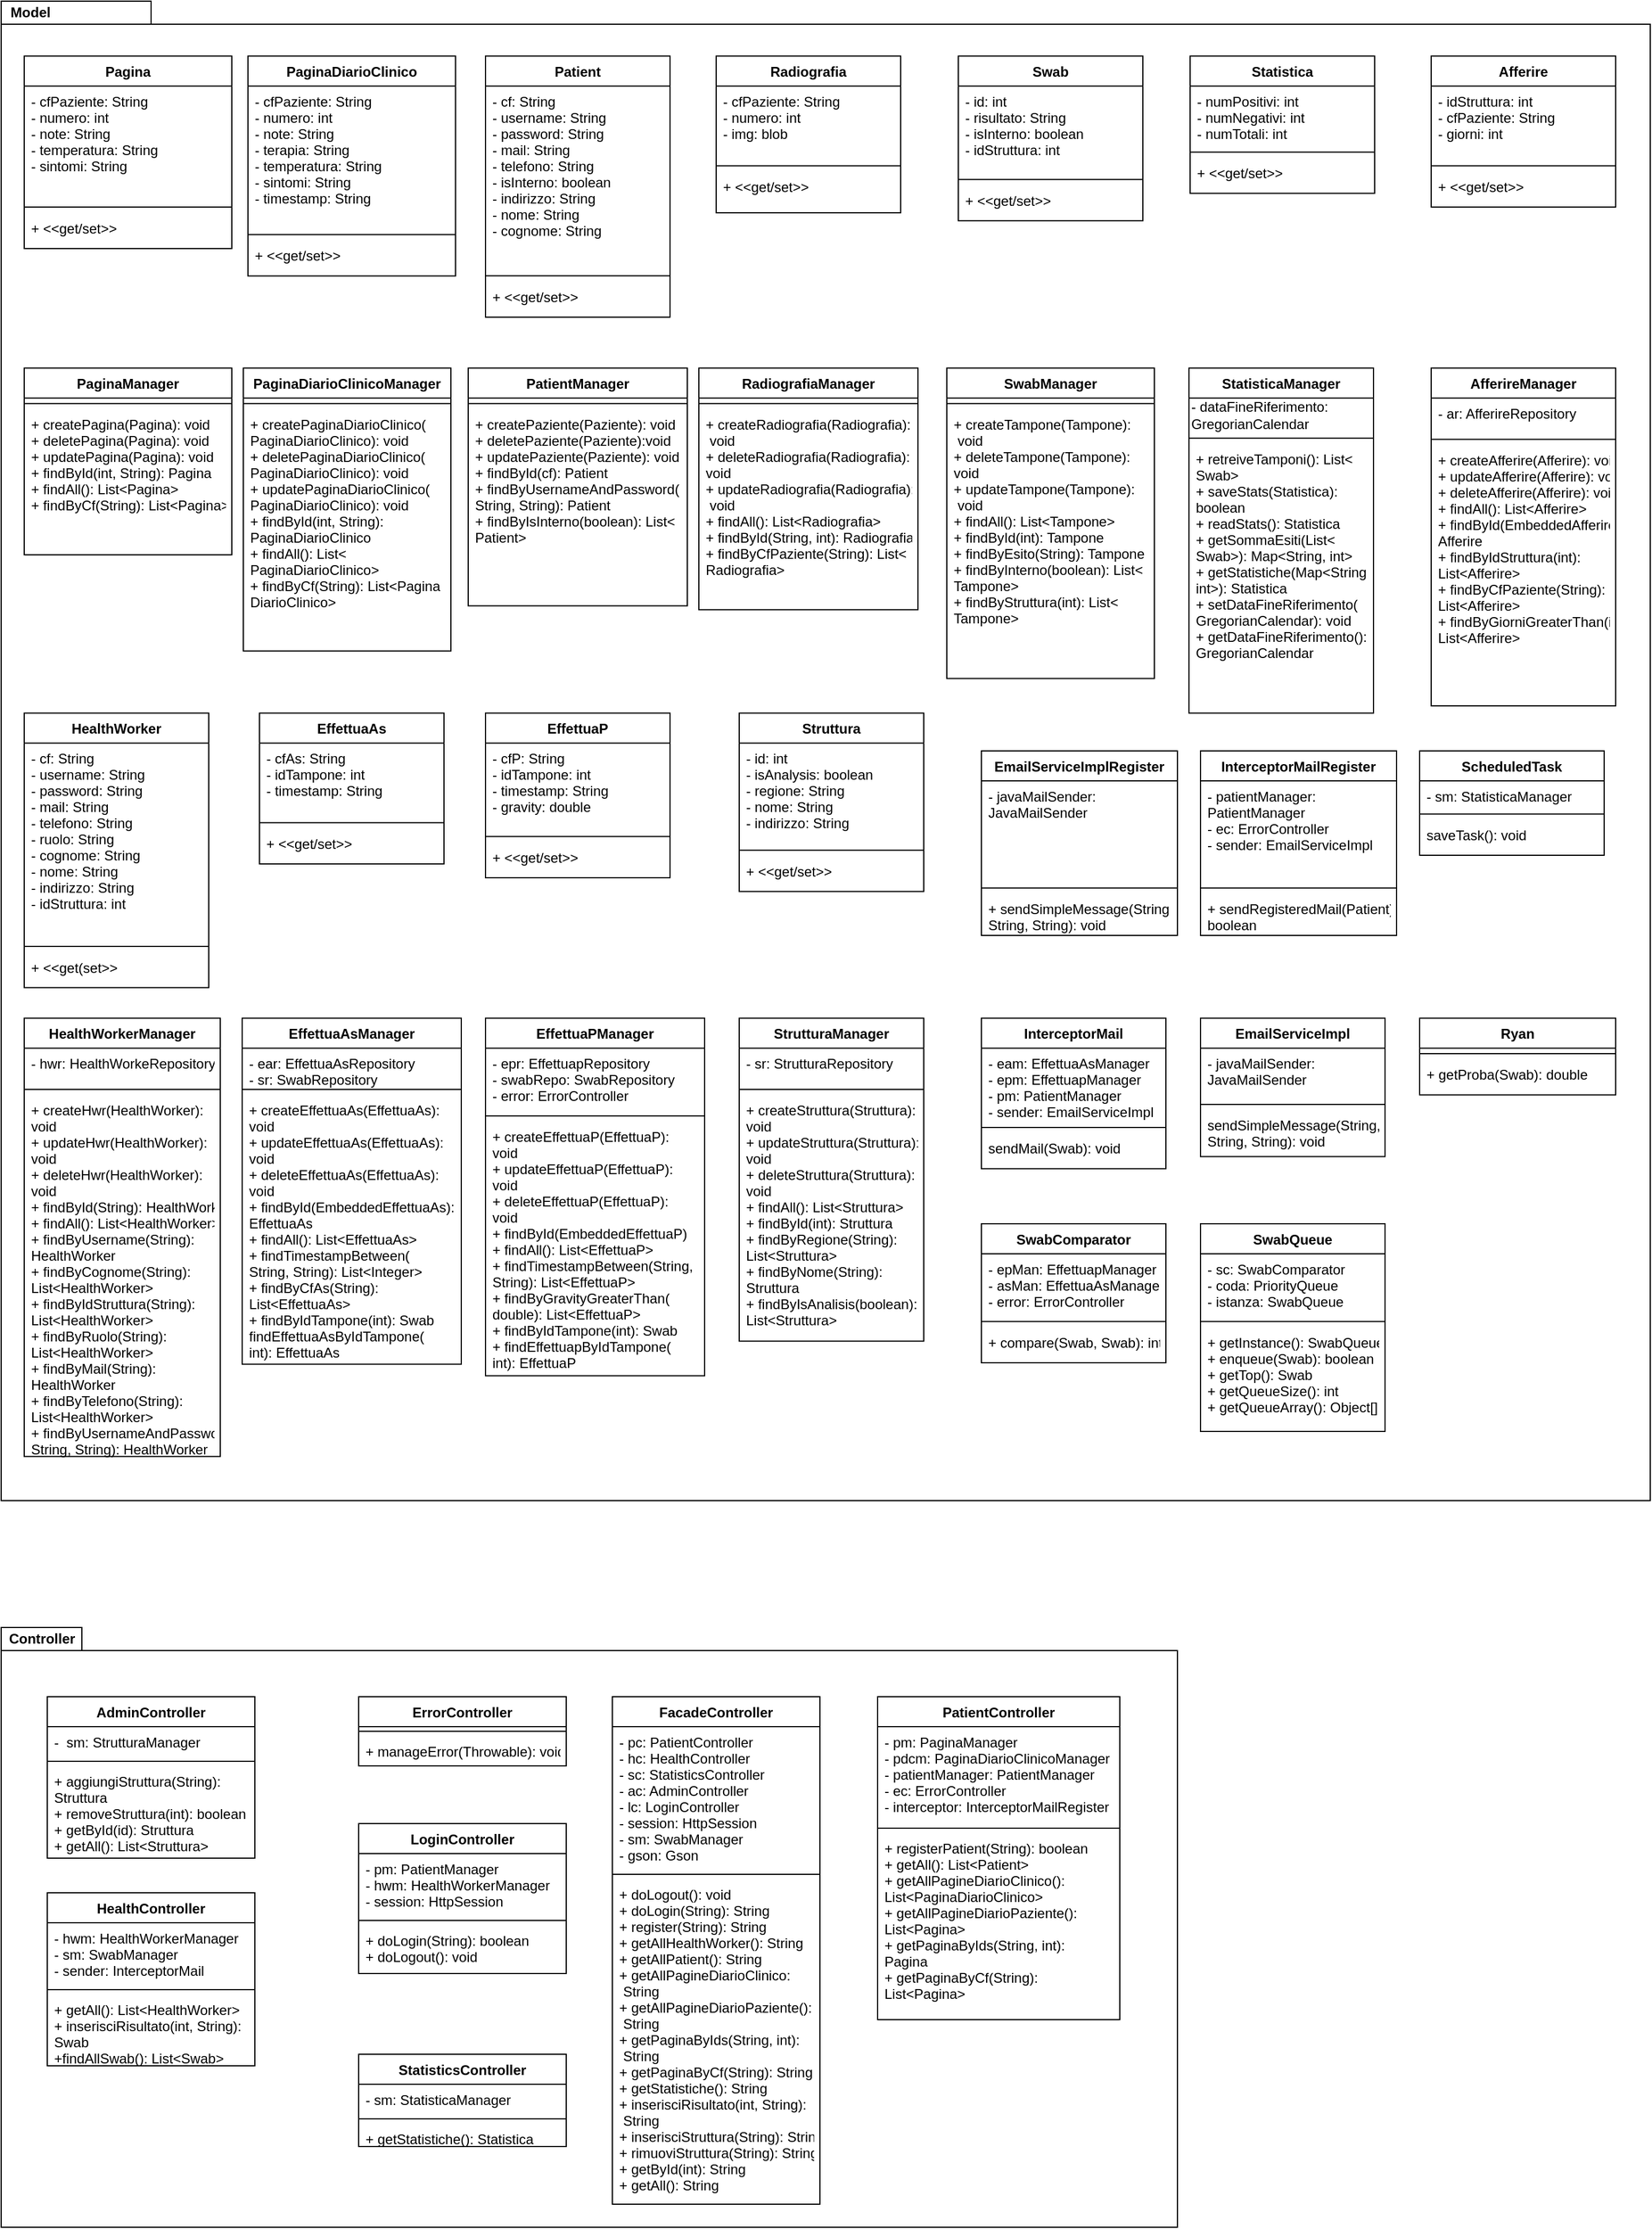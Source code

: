 <mxfile version="14.2.3" type="device"><diagram id="C5RBs43oDa-KdzZeNtuy" name="Model"><mxGraphModel dx="868" dy="450" grid="1" gridSize="10" guides="1" tooltips="1" connect="1" arrows="1" fold="1" page="1" pageScale="1" pageWidth="827" pageHeight="1169" math="0" shadow="0"><root><mxCell id="WIyWlLk6GJQsqaUBKTNV-0"/><mxCell id="WIyWlLk6GJQsqaUBKTNV-1" parent="WIyWlLk6GJQsqaUBKTNV-0"/><mxCell id="kMjM7RQbr0S6wtXPy6_T-2" value="" style="group" parent="WIyWlLk6GJQsqaUBKTNV-1" vertex="1" connectable="0"><mxGeometry x="50" width="1430" height="1300" as="geometry"/></mxCell><mxCell id="kMjM7RQbr0S6wtXPy6_T-0" value="" style="shape=folder;fontStyle=1;spacingTop=10;tabWidth=50;tabHeight=20;tabPosition=left;html=1;" parent="kMjM7RQbr0S6wtXPy6_T-2" vertex="1"><mxGeometry width="1430" height="1300" as="geometry"/></mxCell><mxCell id="kMjM7RQbr0S6wtXPy6_T-1" value="&lt;b&gt;Model&lt;/b&gt;" style="text;html=1;align=center;verticalAlign=middle;resizable=0;points=[];autosize=1;" parent="kMjM7RQbr0S6wtXPy6_T-2" vertex="1"><mxGeometry width="50" height="20" as="geometry"/></mxCell><mxCell id="zkfFHV4jXpPFQw0GAbJ--13" value="PatientManager" style="swimlane;fontStyle=1;align=center;verticalAlign=top;childLayout=stackLayout;horizontal=1;startSize=26;horizontalStack=0;resizeParent=1;resizeLast=0;collapsible=1;marginBottom=0;rounded=0;shadow=0;strokeWidth=1;" parent="kMjM7RQbr0S6wtXPy6_T-2" vertex="1"><mxGeometry x="405" y="318.128" width="190" height="206.128" as="geometry"><mxRectangle x="340" y="380" width="170" height="26" as="alternateBounds"/></mxGeometry></mxCell><mxCell id="zkfFHV4jXpPFQw0GAbJ--15" value="" style="line;html=1;strokeWidth=1;align=left;verticalAlign=middle;spacingTop=-1;spacingLeft=3;spacingRight=3;rotatable=0;labelPosition=right;points=[];portConstraint=eastwest;" parent="zkfFHV4jXpPFQw0GAbJ--13" vertex="1"><mxGeometry y="26" width="190" height="9.532" as="geometry"/></mxCell><mxCell id="zkfFHV4jXpPFQw0GAbJ--14" value="+ createPaziente(Paziente): void&#10;+ deletePaziente(Paziente):void&#10;+ updatePaziente(Paziente): void&#10;+ findById(cf): Patient&#10;+ findByUsernameAndPassword(&#10;String, String): Patient&#10;+ findByIsInterno(boolean): List&lt;&#10;Patient&gt;&#10;" style="text;align=left;verticalAlign=top;spacingLeft=4;spacingRight=4;overflow=hidden;rotatable=0;points=[[0,0.5],[1,0.5]];portConstraint=eastwest;" parent="zkfFHV4jXpPFQw0GAbJ--13" vertex="1"><mxGeometry y="35.532" width="190" height="150.128" as="geometry"/></mxCell><mxCell id="zkfFHV4jXpPFQw0GAbJ--17" value="PaginaDiarioClinico" style="swimlane;fontStyle=1;align=center;verticalAlign=top;childLayout=stackLayout;horizontal=1;startSize=26;horizontalStack=0;resizeParent=1;resizeLast=0;collapsible=1;marginBottom=0;rounded=0;shadow=0;strokeWidth=1;" parent="kMjM7RQbr0S6wtXPy6_T-2" vertex="1"><mxGeometry x="214" y="47.66" width="180" height="190.638" as="geometry"><mxRectangle x="550" y="140" width="160" height="26" as="alternateBounds"/></mxGeometry></mxCell><mxCell id="zkfFHV4jXpPFQw0GAbJ--18" value="- cfPaziente: String&#10;- numero: int&#10;- note: String&#10;- terapia: String&#10;- temperatura: String&#10;- sintomi: String&#10;- timestamp: String" style="text;align=left;verticalAlign=top;spacingLeft=4;spacingRight=4;overflow=hidden;rotatable=0;points=[[0,0.5],[1,0.5]];portConstraint=eastwest;" parent="zkfFHV4jXpPFQw0GAbJ--17" vertex="1"><mxGeometry y="26" width="180" height="123.915" as="geometry"/></mxCell><mxCell id="zkfFHV4jXpPFQw0GAbJ--23" value="" style="line;html=1;strokeWidth=1;align=left;verticalAlign=middle;spacingTop=-1;spacingLeft=3;spacingRight=3;rotatable=0;labelPosition=right;points=[];portConstraint=eastwest;" parent="zkfFHV4jXpPFQw0GAbJ--17" vertex="1"><mxGeometry y="149.915" width="180" height="9.532" as="geometry"/></mxCell><mxCell id="zkfFHV4jXpPFQw0GAbJ--24" value="+ &lt;&lt;get/set&gt;&gt;" style="text;align=left;verticalAlign=top;spacingLeft=4;spacingRight=4;overflow=hidden;rotatable=0;points=[[0,0.5],[1,0.5]];portConstraint=eastwest;" parent="zkfFHV4jXpPFQw0GAbJ--17" vertex="1"><mxGeometry y="159.447" width="180" height="26.213" as="geometry"/></mxCell><mxCell id="zkfFHV4jXpPFQw0GAbJ--0" value="Pagina" style="swimlane;fontStyle=1;align=center;verticalAlign=top;childLayout=stackLayout;horizontal=1;startSize=26;horizontalStack=0;resizeParent=1;resizeLast=0;collapsible=1;marginBottom=0;rounded=0;shadow=0;strokeWidth=1;" parent="kMjM7RQbr0S6wtXPy6_T-2" vertex="1"><mxGeometry x="20" y="47.66" width="180" height="166.809" as="geometry"><mxRectangle x="230" y="140" width="160" height="26" as="alternateBounds"/></mxGeometry></mxCell><mxCell id="zkfFHV4jXpPFQw0GAbJ--1" value="- cfPaziente: String&#10;- numero: int&#10;- note: String&#10;- temperatura: String&#10;- sintomi: String" style="text;align=left;verticalAlign=top;spacingLeft=4;spacingRight=4;overflow=hidden;rotatable=0;points=[[0,0.5],[1,0.5]];portConstraint=eastwest;" parent="zkfFHV4jXpPFQw0GAbJ--0" vertex="1"><mxGeometry y="26" width="180" height="100.085" as="geometry"/></mxCell><mxCell id="zkfFHV4jXpPFQw0GAbJ--4" value="" style="line;html=1;strokeWidth=1;align=left;verticalAlign=middle;spacingTop=-1;spacingLeft=3;spacingRight=3;rotatable=0;labelPosition=right;points=[];portConstraint=eastwest;" parent="zkfFHV4jXpPFQw0GAbJ--0" vertex="1"><mxGeometry y="126.085" width="180" height="9.532" as="geometry"/></mxCell><mxCell id="zkfFHV4jXpPFQw0GAbJ--5" value="+ &lt;&lt;get/set&gt;&gt;" style="text;align=left;verticalAlign=top;spacingLeft=4;spacingRight=4;overflow=hidden;rotatable=0;points=[[0,0.5],[1,0.5]];portConstraint=eastwest;" parent="zkfFHV4jXpPFQw0GAbJ--0" vertex="1"><mxGeometry y="135.617" width="180" height="26.213" as="geometry"/></mxCell><mxCell id="zkfFHV4jXpPFQw0GAbJ--6" value="Patient" style="swimlane;fontStyle=1;align=center;verticalAlign=top;childLayout=stackLayout;horizontal=1;startSize=26;horizontalStack=0;resizeParent=1;resizeLast=0;collapsible=1;marginBottom=0;rounded=0;shadow=0;strokeWidth=1;" parent="kMjM7RQbr0S6wtXPy6_T-2" vertex="1"><mxGeometry x="420" y="47.66" width="160" height="226.383" as="geometry"><mxRectangle x="130" y="380" width="160" height="26" as="alternateBounds"/></mxGeometry></mxCell><mxCell id="zkfFHV4jXpPFQw0GAbJ--7" value="- cf: String&#10;- username: String&#10;- password: String&#10;- mail: String&#10;- telefono: String&#10;- isInterno: boolean&#10;- indirizzo: String&#10;- nome: String&#10;- cognome: String" style="text;align=left;verticalAlign=top;spacingLeft=4;spacingRight=4;overflow=hidden;rotatable=0;points=[[0,0.5],[1,0.5]];portConstraint=eastwest;" parent="zkfFHV4jXpPFQw0GAbJ--6" vertex="1"><mxGeometry y="26" width="160" height="159.66" as="geometry"/></mxCell><mxCell id="zkfFHV4jXpPFQw0GAbJ--9" value="" style="line;html=1;strokeWidth=1;align=left;verticalAlign=middle;spacingTop=-1;spacingLeft=3;spacingRight=3;rotatable=0;labelPosition=right;points=[];portConstraint=eastwest;" parent="zkfFHV4jXpPFQw0GAbJ--6" vertex="1"><mxGeometry y="185.66" width="160" height="9.532" as="geometry"/></mxCell><mxCell id="zkfFHV4jXpPFQw0GAbJ--10" value="+ &lt;&lt;get/set&gt;&gt;" style="text;align=left;verticalAlign=top;spacingLeft=4;spacingRight=4;overflow=hidden;rotatable=0;points=[[0,0.5],[1,0.5]];portConstraint=eastwest;fontStyle=0" parent="zkfFHV4jXpPFQw0GAbJ--6" vertex="1"><mxGeometry y="195.191" width="160" height="26.213" as="geometry"/></mxCell><mxCell id="0lS1wSJUGr4f3mUyF1wJ-0" value="Radiografia" style="swimlane;fontStyle=1;align=center;verticalAlign=top;childLayout=stackLayout;horizontal=1;startSize=26;horizontalStack=0;resizeParent=1;resizeLast=0;collapsible=1;marginBottom=0;rounded=0;shadow=0;strokeWidth=1;" parent="kMjM7RQbr0S6wtXPy6_T-2" vertex="1"><mxGeometry x="620" y="47.66" width="160" height="135.83" as="geometry"><mxRectangle x="230" y="140" width="160" height="26" as="alternateBounds"/></mxGeometry></mxCell><mxCell id="0lS1wSJUGr4f3mUyF1wJ-1" value="- cfPaziente: String&#10;- numero: int&#10;- img: blob" style="text;align=left;verticalAlign=top;spacingLeft=4;spacingRight=4;overflow=hidden;rotatable=0;points=[[0,0.5],[1,0.5]];portConstraint=eastwest;" parent="0lS1wSJUGr4f3mUyF1wJ-0" vertex="1"><mxGeometry y="26" width="160" height="64.34" as="geometry"/></mxCell><mxCell id="0lS1wSJUGr4f3mUyF1wJ-2" value="" style="line;html=1;strokeWidth=1;align=left;verticalAlign=middle;spacingTop=-1;spacingLeft=3;spacingRight=3;rotatable=0;labelPosition=right;points=[];portConstraint=eastwest;" parent="0lS1wSJUGr4f3mUyF1wJ-0" vertex="1"><mxGeometry y="90.34" width="160" height="9.532" as="geometry"/></mxCell><mxCell id="0lS1wSJUGr4f3mUyF1wJ-3" value="+ &lt;&lt;get/set&gt;&gt;" style="text;align=left;verticalAlign=top;spacingLeft=4;spacingRight=4;overflow=hidden;rotatable=0;points=[[0,0.5],[1,0.5]];portConstraint=eastwest;" parent="0lS1wSJUGr4f3mUyF1wJ-0" vertex="1"><mxGeometry y="99.872" width="160" height="30.979" as="geometry"/></mxCell><mxCell id="kMjM7RQbr0S6wtXPy6_T-115" value="PaginaDiarioClinicoManager" style="swimlane;fontStyle=1;align=center;verticalAlign=top;childLayout=stackLayout;horizontal=1;startSize=26;horizontalStack=0;resizeParent=1;resizeParentMax=0;resizeLast=0;collapsible=1;marginBottom=0;" parent="kMjM7RQbr0S6wtXPy6_T-2" vertex="1"><mxGeometry x="210" y="318.128" width="180" height="245.234" as="geometry"/></mxCell><mxCell id="kMjM7RQbr0S6wtXPy6_T-117" value="" style="line;strokeWidth=1;fillColor=none;align=left;verticalAlign=middle;spacingTop=-1;spacingLeft=3;spacingRight=3;rotatable=0;labelPosition=right;points=[];portConstraint=eastwest;" parent="kMjM7RQbr0S6wtXPy6_T-115" vertex="1"><mxGeometry y="26" width="180" height="9.532" as="geometry"/></mxCell><mxCell id="kMjM7RQbr0S6wtXPy6_T-118" value="+ createPaginaDiarioClinico(&#10;PaginaDiarioClinico): void&#10;+ deletePaginaDiarioClinico(&#10;PaginaDiarioClinico): void&#10;+ updatePaginaDiarioClinico(&#10;PaginaDiarioClinico): void&#10;+ findById(int, String): &#10;PaginaDiarioClinico&#10;+ findAll(): List&lt;&#10;PaginaDiarioClinico&gt;&#10;+ findByCf(String): List&lt;Pagina&#10;DiarioClinico&gt;" style="text;strokeColor=none;fillColor=none;align=left;verticalAlign=top;spacingLeft=4;spacingRight=4;overflow=hidden;rotatable=0;points=[[0,0.5],[1,0.5]];portConstraint=eastwest;" parent="kMjM7RQbr0S6wtXPy6_T-115" vertex="1"><mxGeometry y="35.532" width="180" height="209.702" as="geometry"/></mxCell><mxCell id="kMjM7RQbr0S6wtXPy6_T-111" value="RadiografiaManager" style="swimlane;fontStyle=1;align=center;verticalAlign=top;childLayout=stackLayout;horizontal=1;startSize=26;horizontalStack=0;resizeParent=1;resizeParentMax=0;resizeLast=0;collapsible=1;marginBottom=0;" parent="kMjM7RQbr0S6wtXPy6_T-2" vertex="1"><mxGeometry x="605" y="318.128" width="190" height="209.489" as="geometry"/></mxCell><mxCell id="kMjM7RQbr0S6wtXPy6_T-113" value="" style="line;strokeWidth=1;fillColor=none;align=left;verticalAlign=middle;spacingTop=-1;spacingLeft=3;spacingRight=3;rotatable=0;labelPosition=right;points=[];portConstraint=eastwest;" parent="kMjM7RQbr0S6wtXPy6_T-111" vertex="1"><mxGeometry y="26" width="190" height="9.532" as="geometry"/></mxCell><mxCell id="kMjM7RQbr0S6wtXPy6_T-114" value="+ createRadiografia(Radiografia):&#10; void&#10;+ deleteRadiografia(Radiografia):&#10;void&#10;+ updateRadiografia(Radiografia):&#10; void&#10;+ findAll(): List&lt;Radiografia&gt;&#10;+ findById(String, int): Radiografia&#10;+ findByCfPaziente(String): List&lt;&#10;Radiografia&gt;" style="text;strokeColor=none;fillColor=none;align=left;verticalAlign=top;spacingLeft=4;spacingRight=4;overflow=hidden;rotatable=0;points=[[0,0.5],[1,0.5]];portConstraint=eastwest;" parent="kMjM7RQbr0S6wtXPy6_T-111" vertex="1"><mxGeometry y="35.532" width="190" height="173.957" as="geometry"/></mxCell><mxCell id="kMjM7RQbr0S6wtXPy6_T-91" value="Swab" style="swimlane;fontStyle=1;align=center;verticalAlign=top;childLayout=stackLayout;horizontal=1;startSize=26;horizontalStack=0;resizeParent=1;resizeParentMax=0;resizeLast=0;collapsible=1;marginBottom=0;" parent="kMjM7RQbr0S6wtXPy6_T-2" vertex="1"><mxGeometry x="830" y="47.66" width="160" height="142.766" as="geometry"/></mxCell><mxCell id="kMjM7RQbr0S6wtXPy6_T-92" value="- id: int&#10;- risultato: String&#10;- isInterno: boolean&#10;- idStruttura: int" style="text;strokeColor=none;fillColor=none;align=left;verticalAlign=top;spacingLeft=4;spacingRight=4;overflow=hidden;rotatable=0;points=[[0,0.5],[1,0.5]];portConstraint=eastwest;" parent="kMjM7RQbr0S6wtXPy6_T-91" vertex="1"><mxGeometry y="26" width="160" height="76.255" as="geometry"/></mxCell><mxCell id="kMjM7RQbr0S6wtXPy6_T-93" value="" style="line;strokeWidth=1;fillColor=none;align=left;verticalAlign=middle;spacingTop=-1;spacingLeft=3;spacingRight=3;rotatable=0;labelPosition=right;points=[];portConstraint=eastwest;" parent="kMjM7RQbr0S6wtXPy6_T-91" vertex="1"><mxGeometry y="102.255" width="160" height="9.532" as="geometry"/></mxCell><mxCell id="kMjM7RQbr0S6wtXPy6_T-94" value="+ &lt;&lt;get/set&gt;&gt;" style="text;strokeColor=none;fillColor=none;align=left;verticalAlign=top;spacingLeft=4;spacingRight=4;overflow=hidden;rotatable=0;points=[[0,0.5],[1,0.5]];portConstraint=eastwest;" parent="kMjM7RQbr0S6wtXPy6_T-91" vertex="1"><mxGeometry y="111.787" width="160" height="30.979" as="geometry"/></mxCell><mxCell id="kMjM7RQbr0S6wtXPy6_T-87" value="SwabManager" style="swimlane;fontStyle=1;align=center;verticalAlign=top;childLayout=stackLayout;horizontal=1;startSize=26;horizontalStack=0;resizeParent=1;resizeParentMax=0;resizeLast=0;collapsible=1;marginBottom=0;" parent="kMjM7RQbr0S6wtXPy6_T-2" vertex="1"><mxGeometry x="820" y="318.128" width="180" height="269.064" as="geometry"/></mxCell><mxCell id="kMjM7RQbr0S6wtXPy6_T-89" value="" style="line;strokeWidth=1;fillColor=none;align=left;verticalAlign=middle;spacingTop=-1;spacingLeft=3;spacingRight=3;rotatable=0;labelPosition=right;points=[];portConstraint=eastwest;" parent="kMjM7RQbr0S6wtXPy6_T-87" vertex="1"><mxGeometry y="26" width="180" height="9.532" as="geometry"/></mxCell><mxCell id="kMjM7RQbr0S6wtXPy6_T-90" value="+ createTampone(Tampone):&#10; void&#10;+ deleteTampone(Tampone):&#10;void&#10;+ updateTampone(Tampone):&#10; void&#10;+ findAll(): List&lt;Tampone&gt;&#10;+ findById(int): Tampone&#10;+ findByEsito(String): Tampone&#10;+ findByInterno(boolean): List&lt;&#10;Tampone&gt;&#10;+ findByStruttura(int): List&lt;&#10;Tampone&gt;" style="text;strokeColor=none;fillColor=none;align=left;verticalAlign=top;spacingLeft=4;spacingRight=4;overflow=hidden;rotatable=0;points=[[0,0.5],[1,0.5]];portConstraint=eastwest;" parent="kMjM7RQbr0S6wtXPy6_T-87" vertex="1"><mxGeometry y="35.532" width="180" height="233.532" as="geometry"/></mxCell><mxCell id="kMjM7RQbr0S6wtXPy6_T-103" value="EffettuaP" style="swimlane;fontStyle=1;align=center;verticalAlign=top;childLayout=stackLayout;horizontal=1;startSize=26;horizontalStack=0;resizeParent=1;resizeParentMax=0;resizeLast=0;collapsible=1;marginBottom=0;" parent="kMjM7RQbr0S6wtXPy6_T-2" vertex="1"><mxGeometry x="420" y="617.189" width="160" height="142.766" as="geometry"/></mxCell><mxCell id="kMjM7RQbr0S6wtXPy6_T-104" value="- cfP: String&#10;- idTampone: int&#10;- timestamp: String&#10;- gravity: double" style="text;strokeColor=none;fillColor=none;align=left;verticalAlign=top;spacingLeft=4;spacingRight=4;overflow=hidden;rotatable=0;points=[[0,0.5],[1,0.5]];portConstraint=eastwest;" parent="kMjM7RQbr0S6wtXPy6_T-103" vertex="1"><mxGeometry y="26" width="160" height="76.255" as="geometry"/></mxCell><mxCell id="kMjM7RQbr0S6wtXPy6_T-105" value="" style="line;strokeWidth=1;fillColor=none;align=left;verticalAlign=middle;spacingTop=-1;spacingLeft=3;spacingRight=3;rotatable=0;labelPosition=right;points=[];portConstraint=eastwest;" parent="kMjM7RQbr0S6wtXPy6_T-103" vertex="1"><mxGeometry y="102.255" width="160" height="9.532" as="geometry"/></mxCell><mxCell id="kMjM7RQbr0S6wtXPy6_T-106" value="+ &lt;&lt;get/set&gt;&gt;" style="text;strokeColor=none;fillColor=none;align=left;verticalAlign=top;spacingLeft=4;spacingRight=4;overflow=hidden;rotatable=0;points=[[0,0.5],[1,0.5]];portConstraint=eastwest;" parent="kMjM7RQbr0S6wtXPy6_T-103" vertex="1"><mxGeometry y="111.787" width="160" height="30.979" as="geometry"/></mxCell><mxCell id="kMjM7RQbr0S6wtXPy6_T-99" value="EffettuaPManager" style="swimlane;fontStyle=1;align=center;verticalAlign=top;childLayout=stackLayout;horizontal=1;startSize=26;horizontalStack=0;resizeParent=1;resizeParentMax=0;resizeLast=0;collapsible=1;marginBottom=0;" parent="kMjM7RQbr0S6wtXPy6_T-2" vertex="1"><mxGeometry x="420" y="881.702" width="190" height="310.002" as="geometry"/></mxCell><mxCell id="kMjM7RQbr0S6wtXPy6_T-100" value="- epr: EffettuapRepository&#10;- swabRepo: SwabRepository&#10;- error: ErrorController" style="text;strokeColor=none;fillColor=none;align=left;verticalAlign=top;spacingLeft=4;spacingRight=4;overflow=hidden;rotatable=0;points=[[0,0.5],[1,0.5]];portConstraint=eastwest;" parent="kMjM7RQbr0S6wtXPy6_T-99" vertex="1"><mxGeometry y="26" width="190" height="54" as="geometry"/></mxCell><mxCell id="kMjM7RQbr0S6wtXPy6_T-101" value="" style="line;strokeWidth=1;fillColor=none;align=left;verticalAlign=middle;spacingTop=-1;spacingLeft=3;spacingRight=3;rotatable=0;labelPosition=right;points=[];portConstraint=eastwest;" parent="kMjM7RQbr0S6wtXPy6_T-99" vertex="1"><mxGeometry y="80" width="190" height="9.532" as="geometry"/></mxCell><mxCell id="kMjM7RQbr0S6wtXPy6_T-102" value="+ createEffettuaP(EffettuaP):&#10;void&#10;+ updateEffettuaP(EffettuaP):&#10;void&#10;+ deleteEffettuaP(EffettuaP):&#10;void&#10;+ findById(EmbeddedEffettuaP)&#10;+ findAll(): List&lt;EffettuaP&gt;&#10;+ findTimestampBetween(String,&#10;String): List&lt;EffettuaP&gt;&#10;+ findByGravityGreaterThan(&#10;double): List&lt;EffettuaP&gt;&#10;+ findByIdTampone(int): Swab&#10;+ findEffettuapByIdTampone(&#10;int): EffettuaP" style="text;strokeColor=none;fillColor=none;align=left;verticalAlign=top;spacingLeft=4;spacingRight=4;overflow=hidden;rotatable=0;points=[[0,0.5],[1,0.5]];portConstraint=eastwest;" parent="kMjM7RQbr0S6wtXPy6_T-99" vertex="1"><mxGeometry y="89.532" width="190" height="220.47" as="geometry"/></mxCell><mxCell id="kMjM7RQbr0S6wtXPy6_T-95" value="EffettuaAsManager" style="swimlane;fontStyle=1;align=center;verticalAlign=top;childLayout=stackLayout;horizontal=1;startSize=26;horizontalStack=0;resizeParent=1;resizeParentMax=0;resizeLast=0;collapsible=1;marginBottom=0;" parent="kMjM7RQbr0S6wtXPy6_T-2" vertex="1"><mxGeometry x="209" y="881.702" width="190" height="300.001" as="geometry"/></mxCell><mxCell id="kMjM7RQbr0S6wtXPy6_T-96" value="- ear: EffettuaAsRepository&#10;- sr: SwabRepository" style="text;strokeColor=none;fillColor=none;align=left;verticalAlign=top;spacingLeft=4;spacingRight=4;overflow=hidden;rotatable=0;points=[[0,0.5],[1,0.5]];portConstraint=eastwest;" parent="kMjM7RQbr0S6wtXPy6_T-95" vertex="1"><mxGeometry y="26" width="190" height="30.979" as="geometry"/></mxCell><mxCell id="kMjM7RQbr0S6wtXPy6_T-97" value="" style="line;strokeWidth=1;fillColor=none;align=left;verticalAlign=middle;spacingTop=-1;spacingLeft=3;spacingRight=3;rotatable=0;labelPosition=right;points=[];portConstraint=eastwest;" parent="kMjM7RQbr0S6wtXPy6_T-95" vertex="1"><mxGeometry y="56.979" width="190" height="9.532" as="geometry"/></mxCell><mxCell id="kMjM7RQbr0S6wtXPy6_T-98" value="+ createEffettuaAs(EffettuaAs):&#10;void&#10;+ updateEffettuaAs(EffettuaAs):&#10;void&#10;+ deleteEffettuaAs(EffettuaAs):&#10;void&#10;+ findById(EmbeddedEffettuaAs):&#10;EffettuaAs&#10;+ findAll(): List&lt;EffettuaAs&gt;&#10;+ findTimestampBetween(&#10;String, String): List&lt;Integer&gt;&#10;+ findByCfAs(String):&#10;List&lt;EffettuaAs&gt;&#10;+ findByIdTampone(int): Swab&#10;findEffettuaAsByIdTampone(&#10;int): EffettuaAs" style="text;strokeColor=none;fillColor=none;align=left;verticalAlign=top;spacingLeft=4;spacingRight=4;overflow=hidden;rotatable=0;points=[[0,0.5],[1,0.5]];portConstraint=eastwest;" parent="kMjM7RQbr0S6wtXPy6_T-95" vertex="1"><mxGeometry y="66.511" width="190" height="233.49" as="geometry"/></mxCell><mxCell id="kMjM7RQbr0S6wtXPy6_T-71" value="HealthWorkerManager" style="swimlane;fontStyle=1;align=center;verticalAlign=top;childLayout=stackLayout;horizontal=1;startSize=26;horizontalStack=0;resizeParent=1;resizeParentMax=0;resizeLast=0;collapsible=1;marginBottom=0;" parent="kMjM7RQbr0S6wtXPy6_T-2" vertex="1"><mxGeometry x="20" y="881.706" width="170" height="380.002" as="geometry"/></mxCell><mxCell id="kMjM7RQbr0S6wtXPy6_T-72" value="- hwr: HealthWorkeRepository" style="text;strokeColor=none;fillColor=none;align=left;verticalAlign=top;spacingLeft=4;spacingRight=4;overflow=hidden;rotatable=0;points=[[0,0.5],[1,0.5]];portConstraint=eastwest;" parent="kMjM7RQbr0S6wtXPy6_T-71" vertex="1"><mxGeometry y="26" width="170" height="30.98" as="geometry"/></mxCell><mxCell id="kMjM7RQbr0S6wtXPy6_T-73" value="" style="line;strokeWidth=1;fillColor=none;align=left;verticalAlign=middle;spacingTop=-1;spacingLeft=3;spacingRight=3;rotatable=0;labelPosition=right;points=[];portConstraint=eastwest;" parent="kMjM7RQbr0S6wtXPy6_T-71" vertex="1"><mxGeometry y="56.98" width="170" height="9.532" as="geometry"/></mxCell><mxCell id="kMjM7RQbr0S6wtXPy6_T-74" value="+ createHwr(HealthWorker):&#10;void&#10;+ updateHwr(HealthWorker):&#10;void&#10;+ deleteHwr(HealthWorker):&#10;void&#10;+ findById(String): HealthWorker&#10;+ findAll(): List&lt;HealthWorker&gt;&#10;+ findByUsername(String):&#10;HealthWorker&#10;+ findByCognome(String):&#10;List&lt;HealthWorker&gt;&#10;+ findByIdStruttura(String):&#10;List&lt;HealthWorker&gt;&#10;+ findByRuolo(String):&#10;List&lt;HealthWorker&gt;&#10;+ findByMail(String):&#10;HealthWorker&#10;+ findByTelefono(String):&#10;List&lt;HealthWorker&gt;&#10;+ findByUsernameAndPassword(&#10;String, String): HealthWorker" style="text;strokeColor=none;fillColor=none;align=left;verticalAlign=top;spacingLeft=4;spacingRight=4;overflow=hidden;rotatable=0;points=[[0,0.5],[1,0.5]];portConstraint=eastwest;" parent="kMjM7RQbr0S6wtXPy6_T-71" vertex="1"><mxGeometry y="66.512" width="170" height="313.49" as="geometry"/></mxCell><mxCell id="kMjM7RQbr0S6wtXPy6_T-63" value="Afferire" style="swimlane;fontStyle=1;align=center;verticalAlign=top;childLayout=stackLayout;horizontal=1;startSize=26;horizontalStack=0;resizeParent=1;resizeParentMax=0;resizeLast=0;collapsible=1;marginBottom=0;" parent="kMjM7RQbr0S6wtXPy6_T-2" vertex="1"><mxGeometry x="1240" y="47.66" width="160" height="130.851" as="geometry"/></mxCell><mxCell id="kMjM7RQbr0S6wtXPy6_T-64" value="- idStruttura: int&#10;- cfPaziente: String&#10;- giorni: int" style="text;strokeColor=none;fillColor=none;align=left;verticalAlign=top;spacingLeft=4;spacingRight=4;overflow=hidden;rotatable=0;points=[[0,0.5],[1,0.5]];portConstraint=eastwest;" parent="kMjM7RQbr0S6wtXPy6_T-63" vertex="1"><mxGeometry y="26" width="160" height="64.34" as="geometry"/></mxCell><mxCell id="kMjM7RQbr0S6wtXPy6_T-65" value="" style="line;strokeWidth=1;fillColor=none;align=left;verticalAlign=middle;spacingTop=-1;spacingLeft=3;spacingRight=3;rotatable=0;labelPosition=right;points=[];portConstraint=eastwest;" parent="kMjM7RQbr0S6wtXPy6_T-63" vertex="1"><mxGeometry y="90.34" width="160" height="9.532" as="geometry"/></mxCell><mxCell id="kMjM7RQbr0S6wtXPy6_T-66" value="+ &lt;&lt;get/set&gt;&gt;" style="text;strokeColor=none;fillColor=none;align=left;verticalAlign=top;spacingLeft=4;spacingRight=4;overflow=hidden;rotatable=0;points=[[0,0.5],[1,0.5]];portConstraint=eastwest;" parent="kMjM7RQbr0S6wtXPy6_T-63" vertex="1"><mxGeometry y="99.872" width="160" height="30.979" as="geometry"/></mxCell><mxCell id="kMjM7RQbr0S6wtXPy6_T-59" value="AfferireManager" style="swimlane;fontStyle=1;align=center;verticalAlign=top;childLayout=stackLayout;horizontal=1;startSize=26;horizontalStack=0;resizeParent=1;resizeParentMax=0;resizeLast=0;collapsible=1;marginBottom=0;" parent="kMjM7RQbr0S6wtXPy6_T-2" vertex="1"><mxGeometry x="1240" y="318.128" width="160" height="292.894" as="geometry"/></mxCell><mxCell id="kMjM7RQbr0S6wtXPy6_T-60" value="- ar: AfferireRepository" style="text;strokeColor=none;fillColor=none;align=left;verticalAlign=top;spacingLeft=4;spacingRight=4;overflow=hidden;rotatable=0;points=[[0,0.5],[1,0.5]];portConstraint=eastwest;" parent="kMjM7RQbr0S6wtXPy6_T-59" vertex="1"><mxGeometry y="26" width="160" height="30.979" as="geometry"/></mxCell><mxCell id="kMjM7RQbr0S6wtXPy6_T-61" value="" style="line;strokeWidth=1;fillColor=none;align=left;verticalAlign=middle;spacingTop=-1;spacingLeft=3;spacingRight=3;rotatable=0;labelPosition=right;points=[];portConstraint=eastwest;" parent="kMjM7RQbr0S6wtXPy6_T-59" vertex="1"><mxGeometry y="56.979" width="160" height="9.532" as="geometry"/></mxCell><mxCell id="kMjM7RQbr0S6wtXPy6_T-62" value="+ createAfferire(Afferire): void&#10;+ updateAfferire(Afferire): void&#10;+ deleteAfferire(Afferire): void&#10;+ findAll(): List&lt;Afferire&gt;&#10;+ findById(EmbeddedAfferire):&#10;Afferire&#10;+ findByIdStruttura(int): &#10;List&lt;Afferire&gt;&#10;+ findByCfPaziente(String):&#10;List&lt;Afferire&gt; &#10;+ findByGiorniGreaterThan(int):&#10;List&lt;Afferire&gt;" style="text;strokeColor=none;fillColor=none;align=left;verticalAlign=top;spacingLeft=4;spacingRight=4;overflow=hidden;rotatable=0;points=[[0,0.5],[1,0.5]];portConstraint=eastwest;" parent="kMjM7RQbr0S6wtXPy6_T-59" vertex="1"><mxGeometry y="66.511" width="160" height="226.383" as="geometry"/></mxCell><mxCell id="kMjM7RQbr0S6wtXPy6_T-55" value="StrutturaManager" style="swimlane;fontStyle=1;align=center;verticalAlign=top;childLayout=stackLayout;horizontal=1;startSize=26;horizontalStack=0;resizeParent=1;resizeParentMax=0;resizeLast=0;collapsible=1;marginBottom=0;" parent="kMjM7RQbr0S6wtXPy6_T-2" vertex="1"><mxGeometry x="640" y="881.7" width="160" height="280.001" as="geometry"/></mxCell><mxCell id="kMjM7RQbr0S6wtXPy6_T-56" value="- sr: StrutturaRepository" style="text;strokeColor=none;fillColor=none;align=left;verticalAlign=top;spacingLeft=4;spacingRight=4;overflow=hidden;rotatable=0;points=[[0,0.5],[1,0.5]];portConstraint=eastwest;" parent="kMjM7RQbr0S6wtXPy6_T-55" vertex="1"><mxGeometry y="26" width="160" height="30.979" as="geometry"/></mxCell><mxCell id="kMjM7RQbr0S6wtXPy6_T-57" value="" style="line;strokeWidth=1;fillColor=none;align=left;verticalAlign=middle;spacingTop=-1;spacingLeft=3;spacingRight=3;rotatable=0;labelPosition=right;points=[];portConstraint=eastwest;" parent="kMjM7RQbr0S6wtXPy6_T-55" vertex="1"><mxGeometry y="56.979" width="160" height="9.532" as="geometry"/></mxCell><mxCell id="kMjM7RQbr0S6wtXPy6_T-58" value="+ createStruttura(Struttura):&#10;void&#10;+ updateStruttura(Struttura):&#10;void&#10;+ deleteStruttura(Struttura):&#10;void&#10;+ findAll(): List&lt;Struttura&gt;&#10;+ findById(int): Struttura&#10;+ findByRegione(String): &#10;List&lt;Struttura&gt;&#10;+ findByNome(String): &#10;Struttura&#10;+ findByIsAnalisis(boolean):&#10;List&lt;Struttura&gt;" style="text;strokeColor=none;fillColor=none;align=left;verticalAlign=top;spacingLeft=4;spacingRight=4;overflow=hidden;rotatable=0;points=[[0,0.5],[1,0.5]];portConstraint=eastwest;" parent="kMjM7RQbr0S6wtXPy6_T-55" vertex="1"><mxGeometry y="66.511" width="160" height="213.49" as="geometry"/></mxCell><mxCell id="kMjM7RQbr0S6wtXPy6_T-83" value="Statistica" style="swimlane;fontStyle=1;align=center;verticalAlign=top;childLayout=stackLayout;horizontal=1;startSize=26;horizontalStack=0;resizeParent=1;resizeParentMax=0;resizeLast=0;collapsible=1;marginBottom=0;" parent="kMjM7RQbr0S6wtXPy6_T-2" vertex="1"><mxGeometry x="1031" y="47.66" width="160" height="118.936" as="geometry"/></mxCell><mxCell id="kMjM7RQbr0S6wtXPy6_T-84" value="- numPositivi: int&#10;- numNegativi: int&#10;- numTotali: int" style="text;strokeColor=none;fillColor=none;align=left;verticalAlign=top;spacingLeft=4;spacingRight=4;overflow=hidden;rotatable=0;points=[[0,0.5],[1,0.5]];portConstraint=eastwest;" parent="kMjM7RQbr0S6wtXPy6_T-83" vertex="1"><mxGeometry y="26" width="160" height="52.426" as="geometry"/></mxCell><mxCell id="kMjM7RQbr0S6wtXPy6_T-85" value="" style="line;strokeWidth=1;fillColor=none;align=left;verticalAlign=middle;spacingTop=-1;spacingLeft=3;spacingRight=3;rotatable=0;labelPosition=right;points=[];portConstraint=eastwest;" parent="kMjM7RQbr0S6wtXPy6_T-83" vertex="1"><mxGeometry y="78.426" width="160" height="9.532" as="geometry"/></mxCell><mxCell id="kMjM7RQbr0S6wtXPy6_T-86" value="+ &lt;&lt;get/set&gt;&gt;" style="text;strokeColor=none;fillColor=none;align=left;verticalAlign=top;spacingLeft=4;spacingRight=4;overflow=hidden;rotatable=0;points=[[0,0.5],[1,0.5]];portConstraint=eastwest;" parent="kMjM7RQbr0S6wtXPy6_T-83" vertex="1"><mxGeometry y="87.957" width="160" height="30.979" as="geometry"/></mxCell><mxCell id="kMjM7RQbr0S6wtXPy6_T-51" value="Struttura" style="swimlane;fontStyle=1;align=center;verticalAlign=top;childLayout=stackLayout;horizontal=1;startSize=26;horizontalStack=0;resizeParent=1;resizeParentMax=0;resizeLast=0;collapsible=1;marginBottom=0;" parent="kMjM7RQbr0S6wtXPy6_T-2" vertex="1"><mxGeometry x="640" y="617.189" width="160" height="154.681" as="geometry"/></mxCell><mxCell id="kMjM7RQbr0S6wtXPy6_T-52" value="- id: int&#10;- isAnalysis: boolean&#10;- regione: String&#10;- nome: String&#10;- indirizzo: String" style="text;strokeColor=none;fillColor=none;align=left;verticalAlign=top;spacingLeft=4;spacingRight=4;overflow=hidden;rotatable=0;points=[[0,0.5],[1,0.5]];portConstraint=eastwest;" parent="kMjM7RQbr0S6wtXPy6_T-51" vertex="1"><mxGeometry y="26" width="160" height="88.17" as="geometry"/></mxCell><mxCell id="kMjM7RQbr0S6wtXPy6_T-53" value="" style="line;strokeWidth=1;fillColor=none;align=left;verticalAlign=middle;spacingTop=-1;spacingLeft=3;spacingRight=3;rotatable=0;labelPosition=right;points=[];portConstraint=eastwest;" parent="kMjM7RQbr0S6wtXPy6_T-51" vertex="1"><mxGeometry y="114.17" width="160" height="9.532" as="geometry"/></mxCell><mxCell id="kMjM7RQbr0S6wtXPy6_T-54" value="+ &lt;&lt;get/set&gt;&gt;" style="text;strokeColor=none;fillColor=none;align=left;verticalAlign=top;spacingLeft=4;spacingRight=4;overflow=hidden;rotatable=0;points=[[0,0.5],[1,0.5]];portConstraint=eastwest;" parent="kMjM7RQbr0S6wtXPy6_T-51" vertex="1"><mxGeometry y="123.702" width="160" height="30.979" as="geometry"/></mxCell><mxCell id="kMjM7RQbr0S6wtXPy6_T-75" value="HealthWorker" style="swimlane;fontStyle=1;align=center;verticalAlign=top;childLayout=stackLayout;horizontal=1;startSize=26;horizontalStack=0;resizeParent=1;resizeParentMax=0;resizeLast=0;collapsible=1;marginBottom=0;" parent="kMjM7RQbr0S6wtXPy6_T-2" vertex="1"><mxGeometry x="20" y="617.189" width="160" height="238.085" as="geometry"/></mxCell><mxCell id="kMjM7RQbr0S6wtXPy6_T-76" value="- cf: String&#10;- username: String&#10;- password: String&#10;- mail: String&#10;- telefono: String&#10;- ruolo: String&#10;- cognome: String&#10;- nome: String&#10;- indirizzo: String&#10;- idStruttura: int" style="text;strokeColor=none;fillColor=none;align=left;verticalAlign=top;spacingLeft=4;spacingRight=4;overflow=hidden;rotatable=0;points=[[0,0.5],[1,0.5]];portConstraint=eastwest;" parent="kMjM7RQbr0S6wtXPy6_T-75" vertex="1"><mxGeometry y="26" width="160" height="171.574" as="geometry"/></mxCell><mxCell id="kMjM7RQbr0S6wtXPy6_T-77" value="" style="line;strokeWidth=1;fillColor=none;align=left;verticalAlign=middle;spacingTop=-1;spacingLeft=3;spacingRight=3;rotatable=0;labelPosition=right;points=[];portConstraint=eastwest;" parent="kMjM7RQbr0S6wtXPy6_T-75" vertex="1"><mxGeometry y="197.574" width="160" height="9.532" as="geometry"/></mxCell><mxCell id="kMjM7RQbr0S6wtXPy6_T-78" value="+ &lt;&lt;get(set&gt;&gt;" style="text;strokeColor=none;fillColor=none;align=left;verticalAlign=top;spacingLeft=4;spacingRight=4;overflow=hidden;rotatable=0;points=[[0,0.5],[1,0.5]];portConstraint=eastwest;" parent="kMjM7RQbr0S6wtXPy6_T-75" vertex="1"><mxGeometry y="207.106" width="160" height="30.979" as="geometry"/></mxCell><mxCell id="kMjM7RQbr0S6wtXPy6_T-119" value="PaginaManager" style="swimlane;fontStyle=1;align=center;verticalAlign=top;childLayout=stackLayout;horizontal=1;startSize=26;horizontalStack=0;resizeParent=1;resizeParentMax=0;resizeLast=0;collapsible=1;marginBottom=0;" parent="kMjM7RQbr0S6wtXPy6_T-2" vertex="1"><mxGeometry x="20" y="318.128" width="180" height="161.83" as="geometry"/></mxCell><mxCell id="kMjM7RQbr0S6wtXPy6_T-121" value="" style="line;strokeWidth=1;fillColor=none;align=left;verticalAlign=middle;spacingTop=-1;spacingLeft=3;spacingRight=3;rotatable=0;labelPosition=right;points=[];portConstraint=eastwest;" parent="kMjM7RQbr0S6wtXPy6_T-119" vertex="1"><mxGeometry y="26" width="180" height="9.532" as="geometry"/></mxCell><mxCell id="kMjM7RQbr0S6wtXPy6_T-122" value="+ createPagina(Pagina): void&#10;+ deletePagina(Pagina): void&#10;+ updatePagina(Pagina): void&#10;+ findById(int, String): Pagina&#10;+ findAll(): List&lt;Pagina&gt;&#10;+ findByCf(String): List&lt;Pagina&gt;" style="text;strokeColor=none;fillColor=none;align=left;verticalAlign=top;spacingLeft=4;spacingRight=4;overflow=hidden;rotatable=0;points=[[0,0.5],[1,0.5]];portConstraint=eastwest;" parent="kMjM7RQbr0S6wtXPy6_T-119" vertex="1"><mxGeometry y="35.532" width="180" height="126.298" as="geometry"/></mxCell><mxCell id="kMjM7RQbr0S6wtXPy6_T-107" value="EffettuaAs" style="swimlane;fontStyle=1;align=center;verticalAlign=top;childLayout=stackLayout;horizontal=1;startSize=26;horizontalStack=0;resizeParent=1;resizeParentMax=0;resizeLast=0;collapsible=1;marginBottom=0;" parent="kMjM7RQbr0S6wtXPy6_T-2" vertex="1"><mxGeometry x="224" y="617.189" width="160" height="130.851" as="geometry"/></mxCell><mxCell id="kMjM7RQbr0S6wtXPy6_T-108" value="- cfAs: String&#10;- idTampone: int&#10;- timestamp: String" style="text;strokeColor=none;fillColor=none;align=left;verticalAlign=top;spacingLeft=4;spacingRight=4;overflow=hidden;rotatable=0;points=[[0,0.5],[1,0.5]];portConstraint=eastwest;" parent="kMjM7RQbr0S6wtXPy6_T-107" vertex="1"><mxGeometry y="26" width="160" height="64.34" as="geometry"/></mxCell><mxCell id="kMjM7RQbr0S6wtXPy6_T-109" value="" style="line;strokeWidth=1;fillColor=none;align=left;verticalAlign=middle;spacingTop=-1;spacingLeft=3;spacingRight=3;rotatable=0;labelPosition=right;points=[];portConstraint=eastwest;" parent="kMjM7RQbr0S6wtXPy6_T-107" vertex="1"><mxGeometry y="90.34" width="160" height="9.532" as="geometry"/></mxCell><mxCell id="kMjM7RQbr0S6wtXPy6_T-110" value="+ &lt;&lt;get/set&gt;&gt;" style="text;strokeColor=none;fillColor=none;align=left;verticalAlign=top;spacingLeft=4;spacingRight=4;overflow=hidden;rotatable=0;points=[[0,0.5],[1,0.5]];portConstraint=eastwest;" parent="kMjM7RQbr0S6wtXPy6_T-107" vertex="1"><mxGeometry y="99.872" width="160" height="30.979" as="geometry"/></mxCell><mxCell id="kMjM7RQbr0S6wtXPy6_T-79" value="StatisticaManager" style="swimlane;fontStyle=1;align=center;verticalAlign=top;childLayout=stackLayout;horizontal=1;startSize=26;horizontalStack=0;resizeParent=1;resizeParentMax=0;resizeLast=0;collapsible=1;marginBottom=0;" parent="kMjM7RQbr0S6wtXPy6_T-2" vertex="1"><mxGeometry x="1030" y="318.128" width="160" height="299.064" as="geometry"/></mxCell><mxCell id="kMjM7RQbr0S6wtXPy6_T-128" value="- dataFineRiferimento: &lt;br&gt;GregorianCalendar" style="text;html=1;align=left;verticalAlign=middle;resizable=0;points=[];autosize=1;" parent="kMjM7RQbr0S6wtXPy6_T-79" vertex="1"><mxGeometry y="26" width="160" height="30" as="geometry"/></mxCell><mxCell id="kMjM7RQbr0S6wtXPy6_T-81" value="" style="line;strokeWidth=1;fillColor=none;align=left;verticalAlign=middle;spacingTop=-1;spacingLeft=3;spacingRight=3;rotatable=0;labelPosition=right;points=[];portConstraint=eastwest;" parent="kMjM7RQbr0S6wtXPy6_T-79" vertex="1"><mxGeometry y="56" width="160" height="9.532" as="geometry"/></mxCell><mxCell id="kMjM7RQbr0S6wtXPy6_T-82" value="+ retreiveTamponi(): List&lt;&#10;Swab&gt;&#10;+ saveStats(Statistica):&#10;boolean&#10;+ readStats(): Statistica&#10;+ getSommaEsiti(List&lt;&#10;Swab&gt;): Map&lt;String, int&gt;&#10;+ getStatistiche(Map&lt;String,&#10;int&gt;): Statistica&#10;+ setDataFineRiferimento(&#10;GregorianCalendar): void&#10;+ getDataFineRiferimento():&#10;GregorianCalendar" style="text;strokeColor=none;fillColor=none;align=left;verticalAlign=top;spacingLeft=4;spacingRight=4;overflow=hidden;rotatable=0;points=[[0,0.5],[1,0.5]];portConstraint=eastwest;" parent="kMjM7RQbr0S6wtXPy6_T-79" vertex="1"><mxGeometry y="65.532" width="160" height="233.532" as="geometry"/></mxCell><mxCell id="sujGWSzMpHT1A6wNS39H-4" value="EmailServiceImplRegister" style="swimlane;fontStyle=1;align=center;verticalAlign=top;childLayout=stackLayout;horizontal=1;startSize=26;horizontalStack=0;resizeParent=1;resizeParentMax=0;resizeLast=0;collapsible=1;marginBottom=0;" vertex="1" parent="kMjM7RQbr0S6wtXPy6_T-2"><mxGeometry x="850" y="649.999" width="170" height="160.002" as="geometry"/></mxCell><mxCell id="sujGWSzMpHT1A6wNS39H-5" value="- javaMailSender: &#10;JavaMailSender" style="text;strokeColor=none;fillColor=none;align=left;verticalAlign=top;spacingLeft=4;spacingRight=4;overflow=hidden;rotatable=0;points=[[0,0.5],[1,0.5]];portConstraint=eastwest;" vertex="1" parent="sujGWSzMpHT1A6wNS39H-4"><mxGeometry y="26" width="170" height="88.17" as="geometry"/></mxCell><mxCell id="sujGWSzMpHT1A6wNS39H-6" value="" style="line;strokeWidth=1;fillColor=none;align=left;verticalAlign=middle;spacingTop=-1;spacingLeft=3;spacingRight=3;rotatable=0;labelPosition=right;points=[];portConstraint=eastwest;" vertex="1" parent="sujGWSzMpHT1A6wNS39H-4"><mxGeometry y="114.17" width="170" height="9.532" as="geometry"/></mxCell><mxCell id="sujGWSzMpHT1A6wNS39H-7" value="+ sendSimpleMessage(String&#10;String, String): void" style="text;strokeColor=none;fillColor=none;align=left;verticalAlign=top;spacingLeft=4;spacingRight=4;overflow=hidden;rotatable=0;points=[[0,0.5],[1,0.5]];portConstraint=eastwest;" vertex="1" parent="sujGWSzMpHT1A6wNS39H-4"><mxGeometry y="123.702" width="170" height="36.3" as="geometry"/></mxCell><mxCell id="sujGWSzMpHT1A6wNS39H-0" value="InterceptorMailRegister" style="swimlane;fontStyle=1;align=center;verticalAlign=top;childLayout=stackLayout;horizontal=1;startSize=26;horizontalStack=0;resizeParent=1;resizeParentMax=0;resizeLast=0;collapsible=1;marginBottom=0;" vertex="1" parent="kMjM7RQbr0S6wtXPy6_T-2"><mxGeometry x="1040" y="650" width="170" height="160.002" as="geometry"/></mxCell><mxCell id="sujGWSzMpHT1A6wNS39H-1" value="- patientManager:&#10;PatientManager&#10;- ec: ErrorController&#10;- sender: EmailServiceImpl" style="text;strokeColor=none;fillColor=none;align=left;verticalAlign=top;spacingLeft=4;spacingRight=4;overflow=hidden;rotatable=0;points=[[0,0.5],[1,0.5]];portConstraint=eastwest;" vertex="1" parent="sujGWSzMpHT1A6wNS39H-0"><mxGeometry y="26" width="170" height="88.17" as="geometry"/></mxCell><mxCell id="sujGWSzMpHT1A6wNS39H-2" value="" style="line;strokeWidth=1;fillColor=none;align=left;verticalAlign=middle;spacingTop=-1;spacingLeft=3;spacingRight=3;rotatable=0;labelPosition=right;points=[];portConstraint=eastwest;" vertex="1" parent="sujGWSzMpHT1A6wNS39H-0"><mxGeometry y="114.17" width="170" height="9.532" as="geometry"/></mxCell><mxCell id="sujGWSzMpHT1A6wNS39H-3" value="+ sendRegisteredMail(Patient):&#10;boolean" style="text;strokeColor=none;fillColor=none;align=left;verticalAlign=top;spacingLeft=4;spacingRight=4;overflow=hidden;rotatable=0;points=[[0,0.5],[1,0.5]];portConstraint=eastwest;" vertex="1" parent="sujGWSzMpHT1A6wNS39H-0"><mxGeometry y="123.702" width="170" height="36.3" as="geometry"/></mxCell><mxCell id="sujGWSzMpHT1A6wNS39H-8" value="ScheduledTask" style="swimlane;fontStyle=1;align=center;verticalAlign=top;childLayout=stackLayout;horizontal=1;startSize=26;horizontalStack=0;resizeParent=1;resizeParentMax=0;resizeLast=0;collapsible=1;marginBottom=0;" vertex="1" parent="kMjM7RQbr0S6wtXPy6_T-2"><mxGeometry x="1230" y="649.999" width="160" height="90.511" as="geometry"/></mxCell><mxCell id="sujGWSzMpHT1A6wNS39H-9" value="- sm: StatisticaManager" style="text;strokeColor=none;fillColor=none;align=left;verticalAlign=top;spacingLeft=4;spacingRight=4;overflow=hidden;rotatable=0;points=[[0,0.5],[1,0.5]];portConstraint=eastwest;" vertex="1" parent="sujGWSzMpHT1A6wNS39H-8"><mxGeometry y="26" width="160" height="24" as="geometry"/></mxCell><mxCell id="sujGWSzMpHT1A6wNS39H-10" value="" style="line;strokeWidth=1;fillColor=none;align=left;verticalAlign=middle;spacingTop=-1;spacingLeft=3;spacingRight=3;rotatable=0;labelPosition=right;points=[];portConstraint=eastwest;" vertex="1" parent="sujGWSzMpHT1A6wNS39H-8"><mxGeometry y="50" width="160" height="9.532" as="geometry"/></mxCell><mxCell id="sujGWSzMpHT1A6wNS39H-11" value="saveTask(): void" style="text;strokeColor=none;fillColor=none;align=left;verticalAlign=top;spacingLeft=4;spacingRight=4;overflow=hidden;rotatable=0;points=[[0,0.5],[1,0.5]];portConstraint=eastwest;" vertex="1" parent="sujGWSzMpHT1A6wNS39H-8"><mxGeometry y="59.532" width="160" height="30.979" as="geometry"/></mxCell><mxCell id="sujGWSzMpHT1A6wNS39H-16" value="InterceptorMail" style="swimlane;fontStyle=1;align=center;verticalAlign=top;childLayout=stackLayout;horizontal=1;startSize=26;horizontalStack=0;resizeParent=1;resizeParentMax=0;resizeLast=0;collapsible=1;marginBottom=0;" vertex="1" parent="kMjM7RQbr0S6wtXPy6_T-2"><mxGeometry x="850" y="881.709" width="160" height="130.511" as="geometry"/></mxCell><mxCell id="sujGWSzMpHT1A6wNS39H-17" value="- eam: EffettuaAsManager&#10;- epm: EffettuapManager&#10;- pm: PatientManager&#10;- sender: EmailServiceImpl" style="text;strokeColor=none;fillColor=none;align=left;verticalAlign=top;spacingLeft=4;spacingRight=4;overflow=hidden;rotatable=0;points=[[0,0.5],[1,0.5]];portConstraint=eastwest;" vertex="1" parent="sujGWSzMpHT1A6wNS39H-16"><mxGeometry y="26" width="160" height="64" as="geometry"/></mxCell><mxCell id="sujGWSzMpHT1A6wNS39H-18" value="" style="line;strokeWidth=1;fillColor=none;align=left;verticalAlign=middle;spacingTop=-1;spacingLeft=3;spacingRight=3;rotatable=0;labelPosition=right;points=[];portConstraint=eastwest;" vertex="1" parent="sujGWSzMpHT1A6wNS39H-16"><mxGeometry y="90" width="160" height="9.532" as="geometry"/></mxCell><mxCell id="sujGWSzMpHT1A6wNS39H-19" value="sendMail(Swab): void" style="text;strokeColor=none;fillColor=none;align=left;verticalAlign=top;spacingLeft=4;spacingRight=4;overflow=hidden;rotatable=0;points=[[0,0.5],[1,0.5]];portConstraint=eastwest;" vertex="1" parent="sujGWSzMpHT1A6wNS39H-16"><mxGeometry y="99.532" width="160" height="30.979" as="geometry"/></mxCell><mxCell id="sujGWSzMpHT1A6wNS39H-12" value="EmailServiceImpl" style="swimlane;fontStyle=1;align=center;verticalAlign=top;childLayout=stackLayout;horizontal=1;startSize=26;horizontalStack=0;resizeParent=1;resizeParentMax=0;resizeLast=0;collapsible=1;marginBottom=0;" vertex="1" parent="kMjM7RQbr0S6wtXPy6_T-2"><mxGeometry x="1040" y="881.71" width="160" height="120.002" as="geometry"/></mxCell><mxCell id="sujGWSzMpHT1A6wNS39H-13" value="- javaMailSender:&#10;JavaMailSender" style="text;strokeColor=none;fillColor=none;align=left;verticalAlign=top;spacingLeft=4;spacingRight=4;overflow=hidden;rotatable=0;points=[[0,0.5],[1,0.5]];portConstraint=eastwest;" vertex="1" parent="sujGWSzMpHT1A6wNS39H-12"><mxGeometry y="26" width="160" height="44" as="geometry"/></mxCell><mxCell id="sujGWSzMpHT1A6wNS39H-14" value="" style="line;strokeWidth=1;fillColor=none;align=left;verticalAlign=middle;spacingTop=-1;spacingLeft=3;spacingRight=3;rotatable=0;labelPosition=right;points=[];portConstraint=eastwest;" vertex="1" parent="sujGWSzMpHT1A6wNS39H-12"><mxGeometry y="70" width="160" height="9.532" as="geometry"/></mxCell><mxCell id="sujGWSzMpHT1A6wNS39H-15" value="sendSimpleMessage(String,&#10;String, String): void" style="text;strokeColor=none;fillColor=none;align=left;verticalAlign=top;spacingLeft=4;spacingRight=4;overflow=hidden;rotatable=0;points=[[0,0.5],[1,0.5]];portConstraint=eastwest;" vertex="1" parent="sujGWSzMpHT1A6wNS39H-12"><mxGeometry y="79.532" width="160" height="40.47" as="geometry"/></mxCell><mxCell id="sujGWSzMpHT1A6wNS39H-20" value="Ryan" style="swimlane;fontStyle=1;align=center;verticalAlign=top;childLayout=stackLayout;horizontal=1;startSize=26;horizontalStack=0;resizeParent=1;resizeParentMax=0;resizeLast=0;collapsible=1;marginBottom=0;" vertex="1" parent="kMjM7RQbr0S6wtXPy6_T-2"><mxGeometry x="1230" y="881.7" width="170" height="66.511" as="geometry"/></mxCell><mxCell id="sujGWSzMpHT1A6wNS39H-22" value="" style="line;strokeWidth=1;fillColor=none;align=left;verticalAlign=middle;spacingTop=-1;spacingLeft=3;spacingRight=3;rotatable=0;labelPosition=right;points=[];portConstraint=eastwest;" vertex="1" parent="sujGWSzMpHT1A6wNS39H-20"><mxGeometry y="26" width="170" height="9.532" as="geometry"/></mxCell><mxCell id="sujGWSzMpHT1A6wNS39H-23" value="+ getProba(Swab): double" style="text;strokeColor=none;fillColor=none;align=left;verticalAlign=top;spacingLeft=4;spacingRight=4;overflow=hidden;rotatable=0;points=[[0,0.5],[1,0.5]];portConstraint=eastwest;" vertex="1" parent="sujGWSzMpHT1A6wNS39H-20"><mxGeometry y="35.532" width="170" height="30.979" as="geometry"/></mxCell><mxCell id="sujGWSzMpHT1A6wNS39H-28" value="SwabComparator" style="swimlane;fontStyle=1;align=center;verticalAlign=top;childLayout=stackLayout;horizontal=1;startSize=26;horizontalStack=0;resizeParent=1;resizeParentMax=0;resizeLast=0;collapsible=1;marginBottom=0;" vertex="1" parent="kMjM7RQbr0S6wtXPy6_T-2"><mxGeometry x="850" y="1059.999" width="160" height="120.511" as="geometry"/></mxCell><mxCell id="sujGWSzMpHT1A6wNS39H-29" value="- epMan: EffettuapManager&#10;- asMan: EffettuaAsManager&#10;- error: ErrorController" style="text;strokeColor=none;fillColor=none;align=left;verticalAlign=top;spacingLeft=4;spacingRight=4;overflow=hidden;rotatable=0;points=[[0,0.5],[1,0.5]];portConstraint=eastwest;" vertex="1" parent="sujGWSzMpHT1A6wNS39H-28"><mxGeometry y="26" width="160" height="54" as="geometry"/></mxCell><mxCell id="sujGWSzMpHT1A6wNS39H-30" value="" style="line;strokeWidth=1;fillColor=none;align=left;verticalAlign=middle;spacingTop=-1;spacingLeft=3;spacingRight=3;rotatable=0;labelPosition=right;points=[];portConstraint=eastwest;" vertex="1" parent="sujGWSzMpHT1A6wNS39H-28"><mxGeometry y="80" width="160" height="9.532" as="geometry"/></mxCell><mxCell id="sujGWSzMpHT1A6wNS39H-31" value="+ compare(Swab, Swab): int" style="text;strokeColor=none;fillColor=none;align=left;verticalAlign=top;spacingLeft=4;spacingRight=4;overflow=hidden;rotatable=0;points=[[0,0.5],[1,0.5]];portConstraint=eastwest;" vertex="1" parent="sujGWSzMpHT1A6wNS39H-28"><mxGeometry y="89.532" width="160" height="30.979" as="geometry"/></mxCell><mxCell id="sujGWSzMpHT1A6wNS39H-24" value="SwabQueue" style="swimlane;fontStyle=1;align=center;verticalAlign=top;childLayout=stackLayout;horizontal=1;startSize=26;horizontalStack=0;resizeParent=1;resizeParentMax=0;resizeLast=0;collapsible=1;marginBottom=0;" vertex="1" parent="kMjM7RQbr0S6wtXPy6_T-2"><mxGeometry x="1040" y="1060" width="160" height="180.002" as="geometry"/></mxCell><mxCell id="sujGWSzMpHT1A6wNS39H-25" value="- sc: SwabComparator&#10;- coda: PriorityQueue&#10;- istanza: SwabQueue" style="text;strokeColor=none;fillColor=none;align=left;verticalAlign=top;spacingLeft=4;spacingRight=4;overflow=hidden;rotatable=0;points=[[0,0.5],[1,0.5]];portConstraint=eastwest;" vertex="1" parent="sujGWSzMpHT1A6wNS39H-24"><mxGeometry y="26" width="160" height="54" as="geometry"/></mxCell><mxCell id="sujGWSzMpHT1A6wNS39H-26" value="" style="line;strokeWidth=1;fillColor=none;align=left;verticalAlign=middle;spacingTop=-1;spacingLeft=3;spacingRight=3;rotatable=0;labelPosition=right;points=[];portConstraint=eastwest;" vertex="1" parent="sujGWSzMpHT1A6wNS39H-24"><mxGeometry y="80" width="160" height="9.532" as="geometry"/></mxCell><mxCell id="sujGWSzMpHT1A6wNS39H-27" value="+ getInstance(): SwabQueue&#10;+ enqueue(Swab): boolean&#10;+ getTop(): Swab&#10;+ getQueueSize(): int&#10;+ getQueueArray(): Object[]" style="text;strokeColor=none;fillColor=none;align=left;verticalAlign=top;spacingLeft=4;spacingRight=4;overflow=hidden;rotatable=0;points=[[0,0.5],[1,0.5]];portConstraint=eastwest;" vertex="1" parent="sujGWSzMpHT1A6wNS39H-24"><mxGeometry y="89.532" width="160" height="90.47" as="geometry"/></mxCell><mxCell id="sujGWSzMpHT1A6wNS39H-32" value="" style="shape=folder;fontStyle=1;spacingTop=10;tabWidth=70;tabHeight=20;tabPosition=left;html=1;" vertex="1" parent="WIyWlLk6GJQsqaUBKTNV-1"><mxGeometry x="50" y="1410" width="1020" height="520" as="geometry"/></mxCell><mxCell id="sujGWSzMpHT1A6wNS39H-33" value="&lt;b&gt;Controller&lt;/b&gt;" style="text;html=1;align=center;verticalAlign=middle;resizable=0;points=[];autosize=1;" vertex="1" parent="WIyWlLk6GJQsqaUBKTNV-1"><mxGeometry x="50" y="1410" width="70" height="20" as="geometry"/></mxCell><mxCell id="sujGWSzMpHT1A6wNS39H-34" value="AdminController" style="swimlane;fontStyle=1;align=center;verticalAlign=top;childLayout=stackLayout;horizontal=1;startSize=26;horizontalStack=0;resizeParent=1;resizeParentMax=0;resizeLast=0;collapsible=1;marginBottom=0;" vertex="1" parent="WIyWlLk6GJQsqaUBKTNV-1"><mxGeometry x="90" y="1470" width="180" height="140" as="geometry"/></mxCell><mxCell id="sujGWSzMpHT1A6wNS39H-35" value="-  sm: StrutturaManager" style="text;strokeColor=none;fillColor=none;align=left;verticalAlign=top;spacingLeft=4;spacingRight=4;overflow=hidden;rotatable=0;points=[[0,0.5],[1,0.5]];portConstraint=eastwest;" vertex="1" parent="sujGWSzMpHT1A6wNS39H-34"><mxGeometry y="26" width="180" height="26" as="geometry"/></mxCell><mxCell id="sujGWSzMpHT1A6wNS39H-36" value="" style="line;strokeWidth=1;fillColor=none;align=left;verticalAlign=middle;spacingTop=-1;spacingLeft=3;spacingRight=3;rotatable=0;labelPosition=right;points=[];portConstraint=eastwest;" vertex="1" parent="sujGWSzMpHT1A6wNS39H-34"><mxGeometry y="52" width="180" height="8" as="geometry"/></mxCell><mxCell id="sujGWSzMpHT1A6wNS39H-37" value="+ aggiungiStruttura(String):&#10;Struttura&#10;+ removeStruttura(int): boolean&#10;+ getById(id): Struttura&#10;+ getAll(): List&lt;Struttura&gt;" style="text;strokeColor=none;fillColor=none;align=left;verticalAlign=top;spacingLeft=4;spacingRight=4;overflow=hidden;rotatable=0;points=[[0,0.5],[1,0.5]];portConstraint=eastwest;" vertex="1" parent="sujGWSzMpHT1A6wNS39H-34"><mxGeometry y="60" width="180" height="80" as="geometry"/></mxCell><mxCell id="sujGWSzMpHT1A6wNS39H-38" value="ErrorController" style="swimlane;fontStyle=1;align=center;verticalAlign=top;childLayout=stackLayout;horizontal=1;startSize=26;horizontalStack=0;resizeParent=1;resizeParentMax=0;resizeLast=0;collapsible=1;marginBottom=0;" vertex="1" parent="WIyWlLk6GJQsqaUBKTNV-1"><mxGeometry x="360" y="1470" width="180" height="60" as="geometry"/></mxCell><mxCell id="sujGWSzMpHT1A6wNS39H-40" value="" style="line;strokeWidth=1;fillColor=none;align=left;verticalAlign=middle;spacingTop=-1;spacingLeft=3;spacingRight=3;rotatable=0;labelPosition=right;points=[];portConstraint=eastwest;" vertex="1" parent="sujGWSzMpHT1A6wNS39H-38"><mxGeometry y="26" width="180" height="8" as="geometry"/></mxCell><mxCell id="sujGWSzMpHT1A6wNS39H-41" value="+ manageError(Throwable): void" style="text;strokeColor=none;fillColor=none;align=left;verticalAlign=top;spacingLeft=4;spacingRight=4;overflow=hidden;rotatable=0;points=[[0,0.5],[1,0.5]];portConstraint=eastwest;" vertex="1" parent="sujGWSzMpHT1A6wNS39H-38"><mxGeometry y="34" width="180" height="26" as="geometry"/></mxCell><mxCell id="sujGWSzMpHT1A6wNS39H-42" value="FacadeController" style="swimlane;fontStyle=1;align=center;verticalAlign=top;childLayout=stackLayout;horizontal=1;startSize=26;horizontalStack=0;resizeParent=1;resizeParentMax=0;resizeLast=0;collapsible=1;marginBottom=0;" vertex="1" parent="WIyWlLk6GJQsqaUBKTNV-1"><mxGeometry x="580" y="1470" width="180" height="440" as="geometry"/></mxCell><mxCell id="sujGWSzMpHT1A6wNS39H-43" value="- pc: PatientController&#10;- hc: HealthController&#10;- sc: StatisticsController&#10;- ac: AdminController&#10;- lc: LoginController&#10;- session: HttpSession&#10;- sm: SwabManager&#10;- gson: Gson" style="text;strokeColor=none;fillColor=none;align=left;verticalAlign=top;spacingLeft=4;spacingRight=4;overflow=hidden;rotatable=0;points=[[0,0.5],[1,0.5]];portConstraint=eastwest;" vertex="1" parent="sujGWSzMpHT1A6wNS39H-42"><mxGeometry y="26" width="180" height="124" as="geometry"/></mxCell><mxCell id="sujGWSzMpHT1A6wNS39H-44" value="" style="line;strokeWidth=1;fillColor=none;align=left;verticalAlign=middle;spacingTop=-1;spacingLeft=3;spacingRight=3;rotatable=0;labelPosition=right;points=[];portConstraint=eastwest;" vertex="1" parent="sujGWSzMpHT1A6wNS39H-42"><mxGeometry y="150" width="180" height="8" as="geometry"/></mxCell><mxCell id="sujGWSzMpHT1A6wNS39H-45" value="+ doLogout(): void&#10;+ doLogin(String): String&#10;+ register(String): String&#10;+ getAllHealthWorker(): String&#10;+ getAllPatient(): String&#10;+ getAllPagineDiarioClinico:&#10; String&#10;+ getAllPagineDiarioPaziente():&#10; String&#10;+ getPaginaByIds(String, int):&#10; String&#10;+ getPaginaByCf(String): String&#10;+ getStatistiche(): String&#10;+ inserisciRisultato(int, String):&#10; String&#10;+ inserisciStruttura(String): String&#10;+ rimuoviStruttura(String): String&#10;+ getById(int): String&#10;+ getAll(): String&#10;" style="text;strokeColor=none;fillColor=none;align=left;verticalAlign=top;spacingLeft=4;spacingRight=4;overflow=hidden;rotatable=0;points=[[0,0.5],[1,0.5]];portConstraint=eastwest;" vertex="1" parent="sujGWSzMpHT1A6wNS39H-42"><mxGeometry y="158" width="180" height="282" as="geometry"/></mxCell><mxCell id="sujGWSzMpHT1A6wNS39H-46" value="HealthController" style="swimlane;fontStyle=1;align=center;verticalAlign=top;childLayout=stackLayout;horizontal=1;startSize=26;horizontalStack=0;resizeParent=1;resizeParentMax=0;resizeLast=0;collapsible=1;marginBottom=0;" vertex="1" parent="WIyWlLk6GJQsqaUBKTNV-1"><mxGeometry x="90" y="1640" width="180" height="150" as="geometry"/></mxCell><mxCell id="sujGWSzMpHT1A6wNS39H-47" value="- hwm: HealthWorkerManager&#10;- sm: SwabManager&#10;- sender: InterceptorMail" style="text;strokeColor=none;fillColor=none;align=left;verticalAlign=top;spacingLeft=4;spacingRight=4;overflow=hidden;rotatable=0;points=[[0,0.5],[1,0.5]];portConstraint=eastwest;" vertex="1" parent="sujGWSzMpHT1A6wNS39H-46"><mxGeometry y="26" width="180" height="54" as="geometry"/></mxCell><mxCell id="sujGWSzMpHT1A6wNS39H-48" value="" style="line;strokeWidth=1;fillColor=none;align=left;verticalAlign=middle;spacingTop=-1;spacingLeft=3;spacingRight=3;rotatable=0;labelPosition=right;points=[];portConstraint=eastwest;" vertex="1" parent="sujGWSzMpHT1A6wNS39H-46"><mxGeometry y="80" width="180" height="8" as="geometry"/></mxCell><mxCell id="sujGWSzMpHT1A6wNS39H-49" value="+ getAll(): List&lt;HealthWorker&gt;&#10;+ inserisciRisultato(int, String):&#10;Swab&#10;+findAllSwab(): List&lt;Swab&gt;" style="text;strokeColor=none;fillColor=none;align=left;verticalAlign=top;spacingLeft=4;spacingRight=4;overflow=hidden;rotatable=0;points=[[0,0.5],[1,0.5]];portConstraint=eastwest;" vertex="1" parent="sujGWSzMpHT1A6wNS39H-46"><mxGeometry y="88" width="180" height="62" as="geometry"/></mxCell><mxCell id="sujGWSzMpHT1A6wNS39H-50" value="LoginController" style="swimlane;fontStyle=1;align=center;verticalAlign=top;childLayout=stackLayout;horizontal=1;startSize=26;horizontalStack=0;resizeParent=1;resizeParentMax=0;resizeLast=0;collapsible=1;marginBottom=0;" vertex="1" parent="WIyWlLk6GJQsqaUBKTNV-1"><mxGeometry x="360" y="1580" width="180" height="130" as="geometry"/></mxCell><mxCell id="sujGWSzMpHT1A6wNS39H-51" value="- pm: PatientManager&#10;- hwm: HealthWorkerManager&#10;- session: HttpSession" style="text;strokeColor=none;fillColor=none;align=left;verticalAlign=top;spacingLeft=4;spacingRight=4;overflow=hidden;rotatable=0;points=[[0,0.5],[1,0.5]];portConstraint=eastwest;" vertex="1" parent="sujGWSzMpHT1A6wNS39H-50"><mxGeometry y="26" width="180" height="54" as="geometry"/></mxCell><mxCell id="sujGWSzMpHT1A6wNS39H-52" value="" style="line;strokeWidth=1;fillColor=none;align=left;verticalAlign=middle;spacingTop=-1;spacingLeft=3;spacingRight=3;rotatable=0;labelPosition=right;points=[];portConstraint=eastwest;" vertex="1" parent="sujGWSzMpHT1A6wNS39H-50"><mxGeometry y="80" width="180" height="8" as="geometry"/></mxCell><mxCell id="sujGWSzMpHT1A6wNS39H-53" value="+ doLogin(String): boolean&#10;+ doLogout(): void" style="text;strokeColor=none;fillColor=none;align=left;verticalAlign=top;spacingLeft=4;spacingRight=4;overflow=hidden;rotatable=0;points=[[0,0.5],[1,0.5]];portConstraint=eastwest;" vertex="1" parent="sujGWSzMpHT1A6wNS39H-50"><mxGeometry y="88" width="180" height="42" as="geometry"/></mxCell><mxCell id="sujGWSzMpHT1A6wNS39H-54" value="PatientController" style="swimlane;fontStyle=1;align=center;verticalAlign=top;childLayout=stackLayout;horizontal=1;startSize=26;horizontalStack=0;resizeParent=1;resizeParentMax=0;resizeLast=0;collapsible=1;marginBottom=0;" vertex="1" parent="WIyWlLk6GJQsqaUBKTNV-1"><mxGeometry x="810" y="1470" width="210" height="280" as="geometry"/></mxCell><mxCell id="sujGWSzMpHT1A6wNS39H-55" value="- pm: PaginaManager&#10;- pdcm: PaginaDiarioClinicoManager&#10;- patientManager: PatientManager&#10;- ec: ErrorController&#10;- interceptor: InterceptorMailRegister" style="text;strokeColor=none;fillColor=none;align=left;verticalAlign=top;spacingLeft=4;spacingRight=4;overflow=hidden;rotatable=0;points=[[0,0.5],[1,0.5]];portConstraint=eastwest;" vertex="1" parent="sujGWSzMpHT1A6wNS39H-54"><mxGeometry y="26" width="210" height="84" as="geometry"/></mxCell><mxCell id="sujGWSzMpHT1A6wNS39H-56" value="" style="line;strokeWidth=1;fillColor=none;align=left;verticalAlign=middle;spacingTop=-1;spacingLeft=3;spacingRight=3;rotatable=0;labelPosition=right;points=[];portConstraint=eastwest;" vertex="1" parent="sujGWSzMpHT1A6wNS39H-54"><mxGeometry y="110" width="210" height="8" as="geometry"/></mxCell><mxCell id="sujGWSzMpHT1A6wNS39H-57" value="+ registerPatient(String): boolean&#10;+ getAll(): List&lt;Patient&gt;&#10;+ getAllPagineDiarioClinico():&#10;List&lt;PaginaDiarioClinico&gt;&#10;+ getAllPagineDiarioPaziente():&#10;List&lt;Pagina&gt;&#10;+ getPaginaByIds(String, int):&#10;Pagina&#10;+ getPaginaByCf(String):&#10;List&lt;Pagina&gt;" style="text;strokeColor=none;fillColor=none;align=left;verticalAlign=top;spacingLeft=4;spacingRight=4;overflow=hidden;rotatable=0;points=[[0,0.5],[1,0.5]];portConstraint=eastwest;" vertex="1" parent="sujGWSzMpHT1A6wNS39H-54"><mxGeometry y="118" width="210" height="162" as="geometry"/></mxCell><mxCell id="sujGWSzMpHT1A6wNS39H-58" value="StatisticsController" style="swimlane;fontStyle=1;align=center;verticalAlign=top;childLayout=stackLayout;horizontal=1;startSize=26;horizontalStack=0;resizeParent=1;resizeParentMax=0;resizeLast=0;collapsible=1;marginBottom=0;" vertex="1" parent="WIyWlLk6GJQsqaUBKTNV-1"><mxGeometry x="360" y="1780" width="180" height="80" as="geometry"/></mxCell><mxCell id="sujGWSzMpHT1A6wNS39H-59" value="- sm: StatisticaManager" style="text;strokeColor=none;fillColor=none;align=left;verticalAlign=top;spacingLeft=4;spacingRight=4;overflow=hidden;rotatable=0;points=[[0,0.5],[1,0.5]];portConstraint=eastwest;" vertex="1" parent="sujGWSzMpHT1A6wNS39H-58"><mxGeometry y="26" width="180" height="26" as="geometry"/></mxCell><mxCell id="sujGWSzMpHT1A6wNS39H-60" value="" style="line;strokeWidth=1;fillColor=none;align=left;verticalAlign=middle;spacingTop=-1;spacingLeft=3;spacingRight=3;rotatable=0;labelPosition=right;points=[];portConstraint=eastwest;" vertex="1" parent="sujGWSzMpHT1A6wNS39H-58"><mxGeometry y="52" width="180" height="8" as="geometry"/></mxCell><mxCell id="sujGWSzMpHT1A6wNS39H-61" value="+ getStatistiche(): Statistica" style="text;strokeColor=none;fillColor=none;align=left;verticalAlign=top;spacingLeft=4;spacingRight=4;overflow=hidden;rotatable=0;points=[[0,0.5],[1,0.5]];portConstraint=eastwest;" vertex="1" parent="sujGWSzMpHT1A6wNS39H-58"><mxGeometry y="60" width="180" height="20" as="geometry"/></mxCell></root></mxGraphModel></diagram></mxfile>